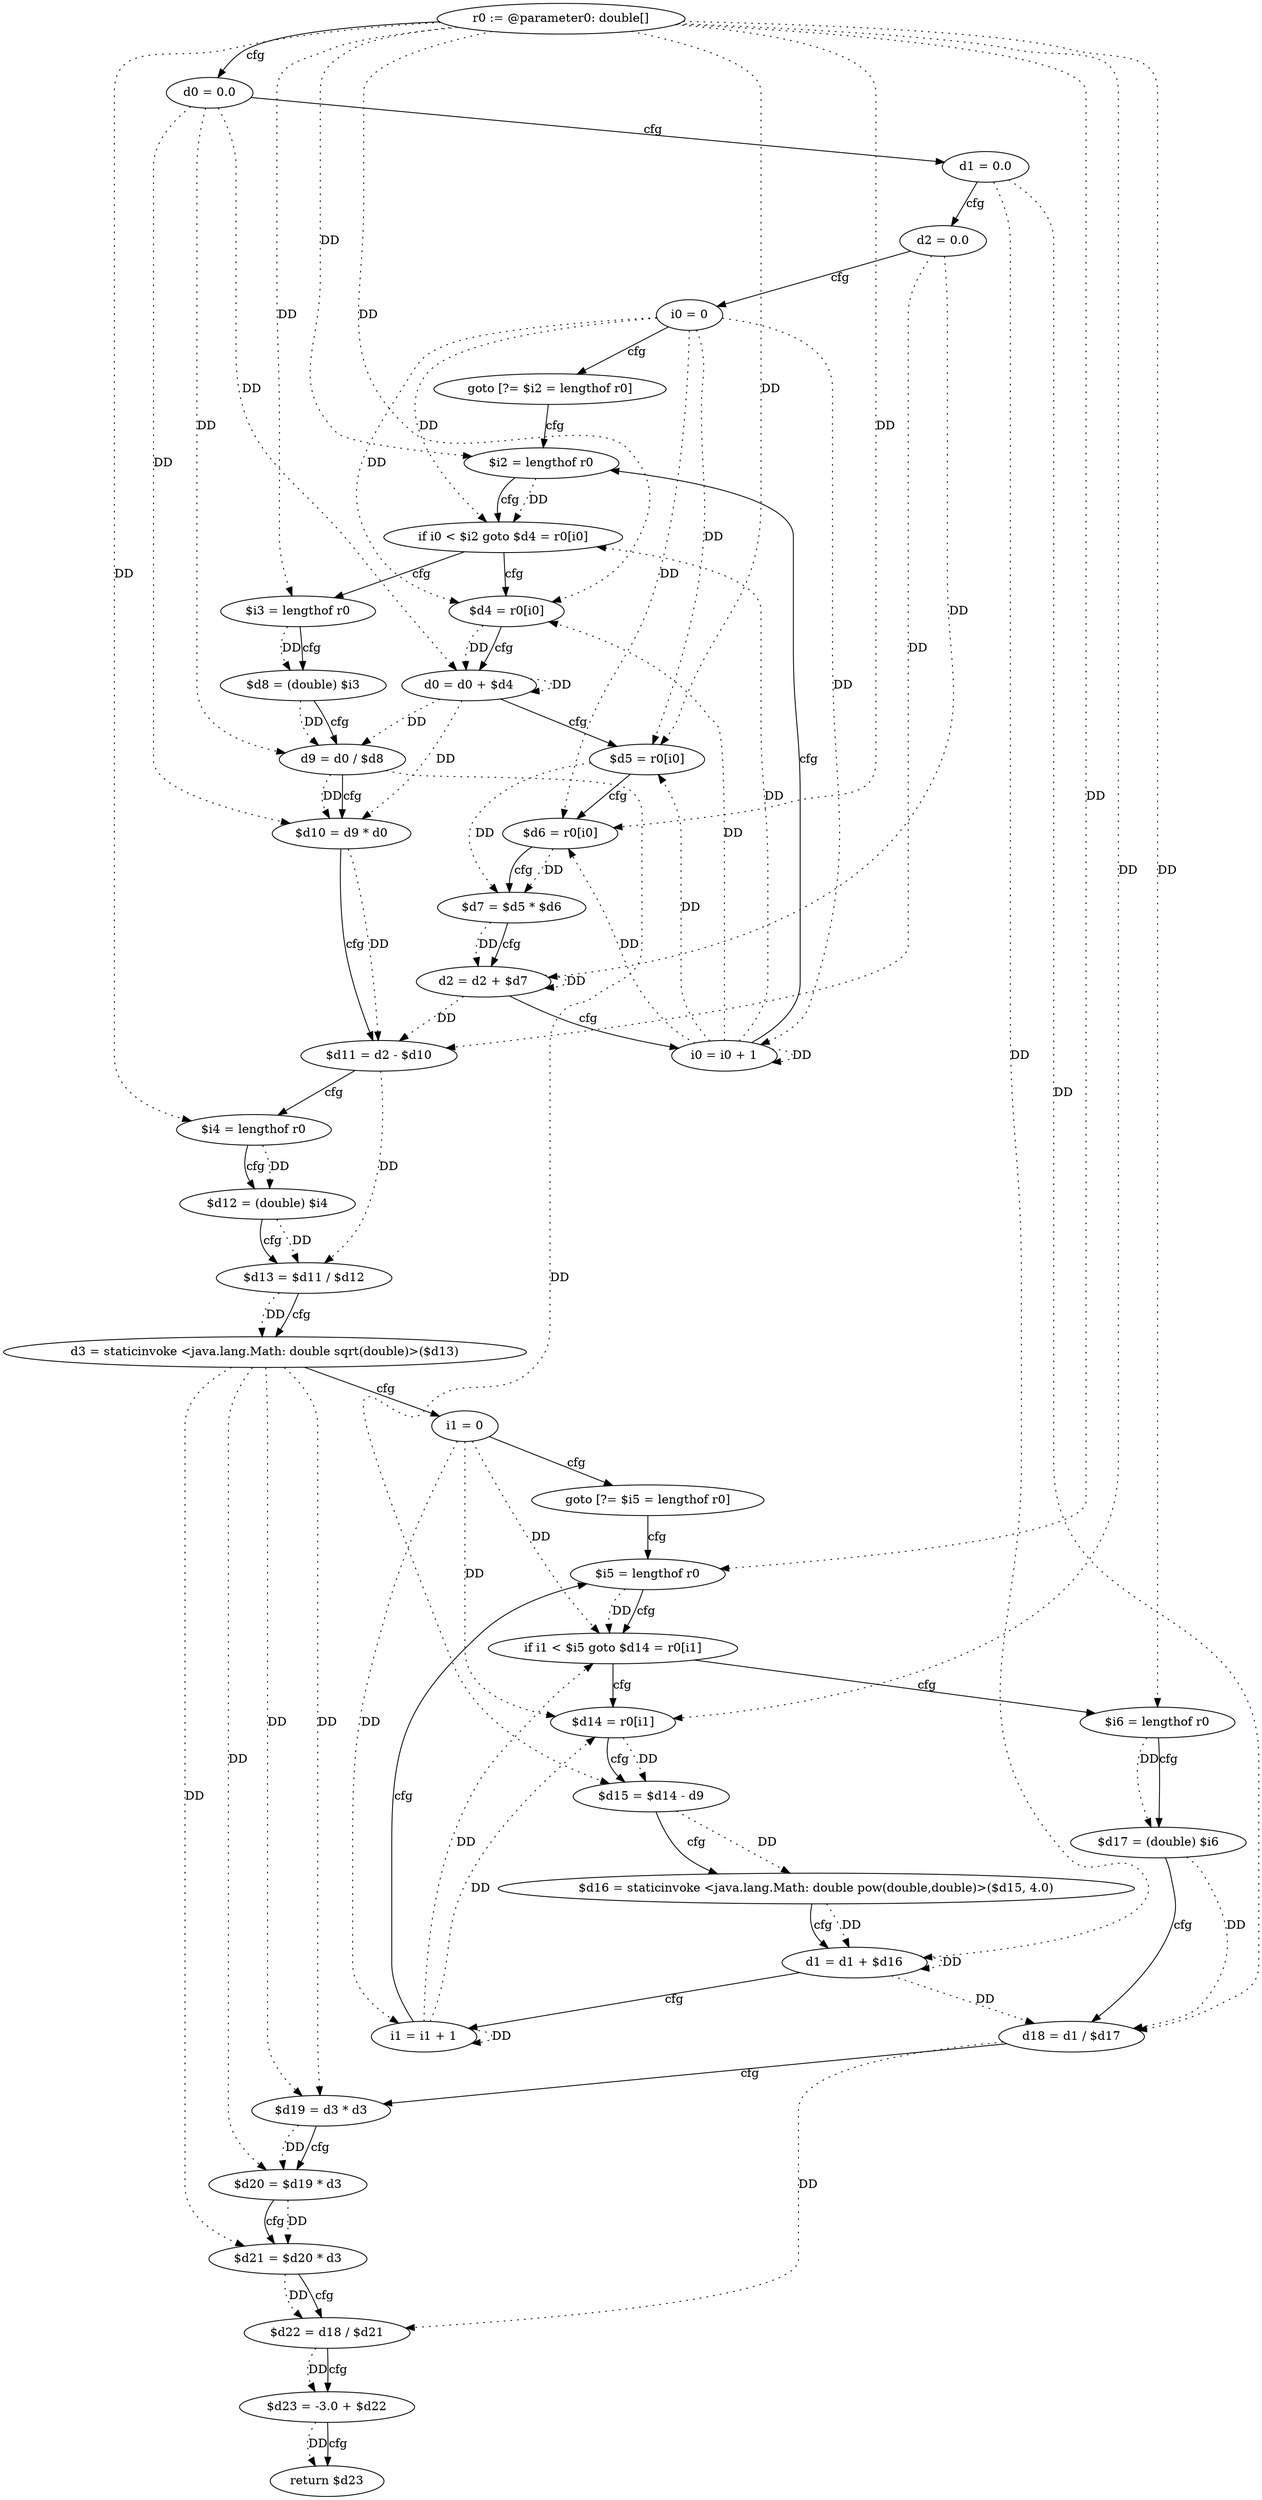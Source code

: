 digraph "kurtosis" {
    "0" [label="r0 := @parameter0: double[]",];
    "1" [label="d0 = 0.0",];
    "2" [label="d1 = 0.0",];
    "3" [label="d2 = 0.0",];
    "4" [label="i0 = 0",];
    "5" [label="goto [?= $i2 = lengthof r0]",];
    "6" [label="$d4 = r0[i0]",];
    "7" [label="d0 = d0 + $d4",];
    "8" [label="$d5 = r0[i0]",];
    "9" [label="$d6 = r0[i0]",];
    "10" [label="$d7 = $d5 * $d6",];
    "11" [label="d2 = d2 + $d7",];
    "12" [label="i0 = i0 + 1",];
    "13" [label="$i2 = lengthof r0",];
    "14" [label="if i0 < $i2 goto $d4 = r0[i0]",];
    "15" [label="$i3 = lengthof r0",];
    "16" [label="$d8 = (double) $i3",];
    "17" [label="d9 = d0 / $d8",];
    "18" [label="$d10 = d9 * d0",];
    "19" [label="$d11 = d2 - $d10",];
    "20" [label="$i4 = lengthof r0",];
    "21" [label="$d12 = (double) $i4",];
    "22" [label="$d13 = $d11 / $d12",];
    "23" [label="d3 = staticinvoke <java.lang.Math: double sqrt(double)>($d13)",];
    "24" [label="i1 = 0",];
    "25" [label="goto [?= $i5 = lengthof r0]",];
    "26" [label="$d14 = r0[i1]",];
    "27" [label="$d15 = $d14 - d9",];
    "28" [label="$d16 = staticinvoke <java.lang.Math: double pow(double,double)>($d15, 4.0)",];
    "29" [label="d1 = d1 + $d16",];
    "30" [label="i1 = i1 + 1",];
    "31" [label="$i5 = lengthof r0",];
    "32" [label="if i1 < $i5 goto $d14 = r0[i1]",];
    "33" [label="$i6 = lengthof r0",];
    "34" [label="$d17 = (double) $i6",];
    "35" [label="d18 = d1 / $d17",];
    "36" [label="$d19 = d3 * d3",];
    "37" [label="$d20 = $d19 * d3",];
    "38" [label="$d21 = $d20 * d3",];
    "39" [label="$d22 = d18 / $d21",];
    "40" [label="$d23 = -3.0 + $d22",];
    "41" [label="return $d23",];
    "0"->"6" [label="DD",style=dotted,];
    "0"->"8" [label="DD",style=dotted,];
    "0"->"9" [label="DD",style=dotted,];
    "0"->"13" [label="DD",style=dotted,];
    "0"->"15" [label="DD",style=dotted,];
    "0"->"20" [label="DD",style=dotted,];
    "0"->"26" [label="DD",style=dotted,];
    "0"->"31" [label="DD",style=dotted,];
    "0"->"33" [label="DD",style=dotted,];
    "1"->"7" [label="DD",style=dotted,];
    "1"->"17" [label="DD",style=dotted,];
    "1"->"18" [label="DD",style=dotted,];
    "2"->"29" [label="DD",style=dotted,];
    "2"->"35" [label="DD",style=dotted,];
    "3"->"11" [label="DD",style=dotted,];
    "3"->"19" [label="DD",style=dotted,];
    "4"->"6" [label="DD",style=dotted,];
    "4"->"8" [label="DD",style=dotted,];
    "4"->"9" [label="DD",style=dotted,];
    "4"->"12" [label="DD",style=dotted,];
    "4"->"14" [label="DD",style=dotted,];
    "6"->"7" [label="DD",style=dotted,];
    "7"->"7" [label="DD",style=dotted,];
    "7"->"17" [label="DD",style=dotted,];
    "7"->"18" [label="DD",style=dotted,];
    "8"->"10" [label="DD",style=dotted,];
    "9"->"10" [label="DD",style=dotted,];
    "10"->"11" [label="DD",style=dotted,];
    "11"->"11" [label="DD",style=dotted,];
    "11"->"19" [label="DD",style=dotted,];
    "12"->"6" [label="DD",style=dotted,];
    "12"->"8" [label="DD",style=dotted,];
    "12"->"9" [label="DD",style=dotted,];
    "12"->"12" [label="DD",style=dotted,];
    "12"->"14" [label="DD",style=dotted,];
    "13"->"14" [label="DD",style=dotted,];
    "15"->"16" [label="DD",style=dotted,];
    "16"->"17" [label="DD",style=dotted,];
    "17"->"18" [label="DD",style=dotted,];
    "17"->"27" [label="DD",style=dotted,];
    "18"->"19" [label="DD",style=dotted,];
    "19"->"22" [label="DD",style=dotted,];
    "20"->"21" [label="DD",style=dotted,];
    "21"->"22" [label="DD",style=dotted,];
    "22"->"23" [label="DD",style=dotted,];
    "23"->"36" [label="DD",style=dotted,];
    "23"->"36" [label="DD",style=dotted,];
    "23"->"37" [label="DD",style=dotted,];
    "23"->"38" [label="DD",style=dotted,];
    "24"->"26" [label="DD",style=dotted,];
    "24"->"30" [label="DD",style=dotted,];
    "24"->"32" [label="DD",style=dotted,];
    "26"->"27" [label="DD",style=dotted,];
    "27"->"28" [label="DD",style=dotted,];
    "28"->"29" [label="DD",style=dotted,];
    "29"->"29" [label="DD",style=dotted,];
    "29"->"35" [label="DD",style=dotted,];
    "30"->"26" [label="DD",style=dotted,];
    "30"->"30" [label="DD",style=dotted,];
    "30"->"32" [label="DD",style=dotted,];
    "31"->"32" [label="DD",style=dotted,];
    "33"->"34" [label="DD",style=dotted,];
    "34"->"35" [label="DD",style=dotted,];
    "35"->"39" [label="DD",style=dotted,];
    "36"->"37" [label="DD",style=dotted,];
    "37"->"38" [label="DD",style=dotted,];
    "38"->"39" [label="DD",style=dotted,];
    "39"->"40" [label="DD",style=dotted,];
    "40"->"41" [label="DD",style=dotted,];
    "0"->"1" [label="cfg",];
    "1"->"2" [label="cfg",];
    "2"->"3" [label="cfg",];
    "3"->"4" [label="cfg",];
    "4"->"5" [label="cfg",];
    "5"->"13" [label="cfg",];
    "6"->"7" [label="cfg",];
    "7"->"8" [label="cfg",];
    "8"->"9" [label="cfg",];
    "9"->"10" [label="cfg",];
    "10"->"11" [label="cfg",];
    "11"->"12" [label="cfg",];
    "12"->"13" [label="cfg",];
    "13"->"14" [label="cfg",];
    "14"->"15" [label="cfg",];
    "14"->"6" [label="cfg",];
    "15"->"16" [label="cfg",];
    "16"->"17" [label="cfg",];
    "17"->"18" [label="cfg",];
    "18"->"19" [label="cfg",];
    "19"->"20" [label="cfg",];
    "20"->"21" [label="cfg",];
    "21"->"22" [label="cfg",];
    "22"->"23" [label="cfg",];
    "23"->"24" [label="cfg",];
    "24"->"25" [label="cfg",];
    "25"->"31" [label="cfg",];
    "26"->"27" [label="cfg",];
    "27"->"28" [label="cfg",];
    "28"->"29" [label="cfg",];
    "29"->"30" [label="cfg",];
    "30"->"31" [label="cfg",];
    "31"->"32" [label="cfg",];
    "32"->"33" [label="cfg",];
    "32"->"26" [label="cfg",];
    "33"->"34" [label="cfg",];
    "34"->"35" [label="cfg",];
    "35"->"36" [label="cfg",];
    "36"->"37" [label="cfg",];
    "37"->"38" [label="cfg",];
    "38"->"39" [label="cfg",];
    "39"->"40" [label="cfg",];
    "40"->"41" [label="cfg",];
}
